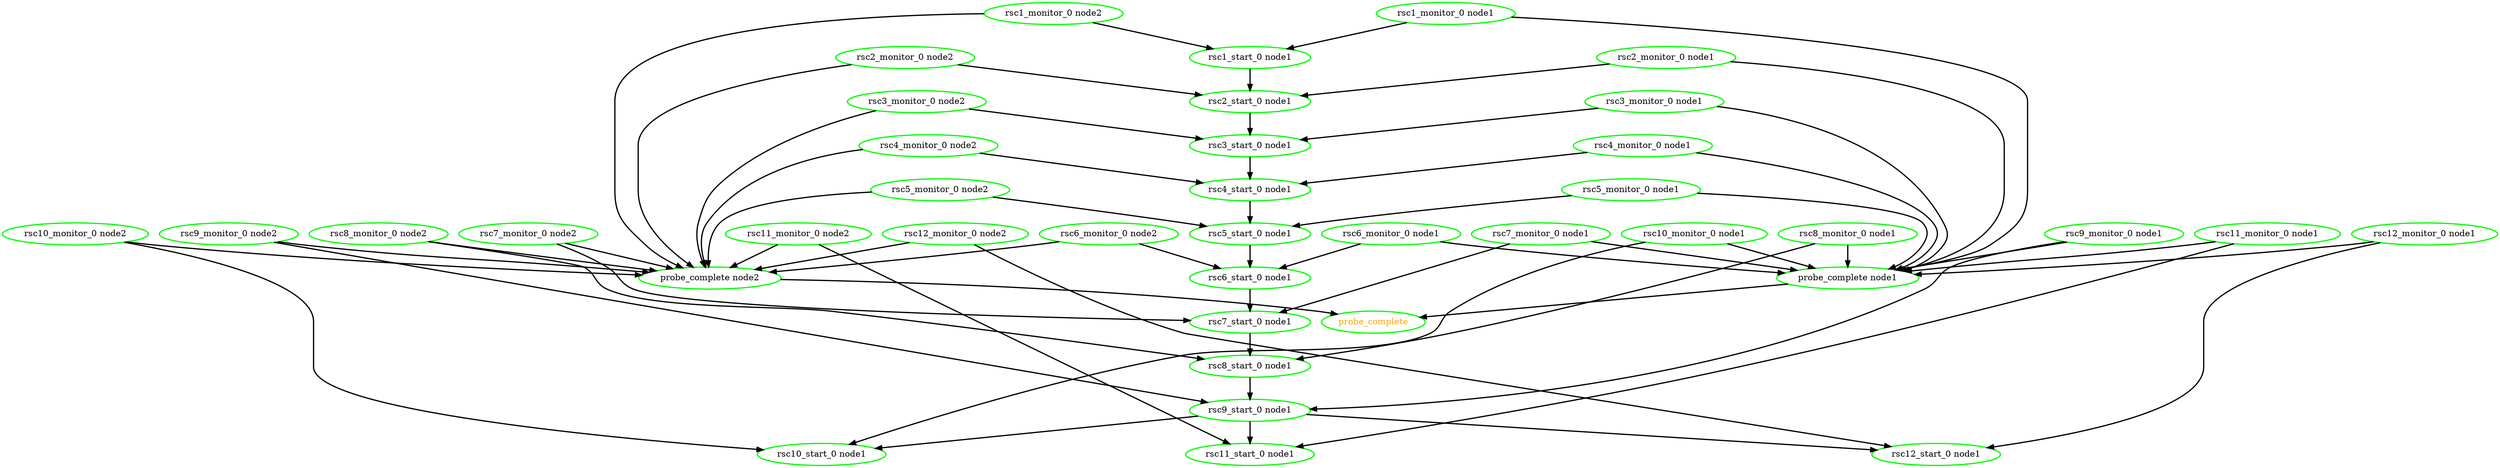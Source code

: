 digraph "g" {
"probe_complete node1" -> "probe_complete" [ style = bold]
"probe_complete node1" [ style=bold color="green" fontcolor="black"]
"probe_complete node2" -> "probe_complete" [ style = bold]
"probe_complete node2" [ style=bold color="green" fontcolor="black"]
"probe_complete" [ style=bold color="green" fontcolor="orange"]
"rsc10_monitor_0 node1" -> "probe_complete node1" [ style = bold]
"rsc10_monitor_0 node1" -> "rsc10_start_0 node1" [ style = bold]
"rsc10_monitor_0 node1" [ style=bold color="green" fontcolor="black"]
"rsc10_monitor_0 node2" -> "probe_complete node2" [ style = bold]
"rsc10_monitor_0 node2" -> "rsc10_start_0 node1" [ style = bold]
"rsc10_monitor_0 node2" [ style=bold color="green" fontcolor="black"]
"rsc10_start_0 node1" [ style=bold color="green" fontcolor="black"]
"rsc11_monitor_0 node1" -> "probe_complete node1" [ style = bold]
"rsc11_monitor_0 node1" -> "rsc11_start_0 node1" [ style = bold]
"rsc11_monitor_0 node1" [ style=bold color="green" fontcolor="black"]
"rsc11_monitor_0 node2" -> "probe_complete node2" [ style = bold]
"rsc11_monitor_0 node2" -> "rsc11_start_0 node1" [ style = bold]
"rsc11_monitor_0 node2" [ style=bold color="green" fontcolor="black"]
"rsc11_start_0 node1" [ style=bold color="green" fontcolor="black"]
"rsc12_monitor_0 node1" -> "probe_complete node1" [ style = bold]
"rsc12_monitor_0 node1" -> "rsc12_start_0 node1" [ style = bold]
"rsc12_monitor_0 node1" [ style=bold color="green" fontcolor="black"]
"rsc12_monitor_0 node2" -> "probe_complete node2" [ style = bold]
"rsc12_monitor_0 node2" -> "rsc12_start_0 node1" [ style = bold]
"rsc12_monitor_0 node2" [ style=bold color="green" fontcolor="black"]
"rsc12_start_0 node1" [ style=bold color="green" fontcolor="black"]
"rsc1_monitor_0 node1" -> "probe_complete node1" [ style = bold]
"rsc1_monitor_0 node1" -> "rsc1_start_0 node1" [ style = bold]
"rsc1_monitor_0 node1" [ style=bold color="green" fontcolor="black"]
"rsc1_monitor_0 node2" -> "probe_complete node2" [ style = bold]
"rsc1_monitor_0 node2" -> "rsc1_start_0 node1" [ style = bold]
"rsc1_monitor_0 node2" [ style=bold color="green" fontcolor="black"]
"rsc1_start_0 node1" -> "rsc2_start_0 node1" [ style = bold]
"rsc1_start_0 node1" [ style=bold color="green" fontcolor="black"]
"rsc2_monitor_0 node1" -> "probe_complete node1" [ style = bold]
"rsc2_monitor_0 node1" -> "rsc2_start_0 node1" [ style = bold]
"rsc2_monitor_0 node1" [ style=bold color="green" fontcolor="black"]
"rsc2_monitor_0 node2" -> "probe_complete node2" [ style = bold]
"rsc2_monitor_0 node2" -> "rsc2_start_0 node1" [ style = bold]
"rsc2_monitor_0 node2" [ style=bold color="green" fontcolor="black"]
"rsc2_start_0 node1" -> "rsc3_start_0 node1" [ style = bold]
"rsc2_start_0 node1" [ style=bold color="green" fontcolor="black"]
"rsc3_monitor_0 node1" -> "probe_complete node1" [ style = bold]
"rsc3_monitor_0 node1" -> "rsc3_start_0 node1" [ style = bold]
"rsc3_monitor_0 node1" [ style=bold color="green" fontcolor="black"]
"rsc3_monitor_0 node2" -> "probe_complete node2" [ style = bold]
"rsc3_monitor_0 node2" -> "rsc3_start_0 node1" [ style = bold]
"rsc3_monitor_0 node2" [ style=bold color="green" fontcolor="black"]
"rsc3_start_0 node1" -> "rsc4_start_0 node1" [ style = bold]
"rsc3_start_0 node1" [ style=bold color="green" fontcolor="black"]
"rsc4_monitor_0 node1" -> "probe_complete node1" [ style = bold]
"rsc4_monitor_0 node1" -> "rsc4_start_0 node1" [ style = bold]
"rsc4_monitor_0 node1" [ style=bold color="green" fontcolor="black"]
"rsc4_monitor_0 node2" -> "probe_complete node2" [ style = bold]
"rsc4_monitor_0 node2" -> "rsc4_start_0 node1" [ style = bold]
"rsc4_monitor_0 node2" [ style=bold color="green" fontcolor="black"]
"rsc4_start_0 node1" -> "rsc5_start_0 node1" [ style = bold]
"rsc4_start_0 node1" [ style=bold color="green" fontcolor="black"]
"rsc5_monitor_0 node1" -> "probe_complete node1" [ style = bold]
"rsc5_monitor_0 node1" -> "rsc5_start_0 node1" [ style = bold]
"rsc5_monitor_0 node1" [ style=bold color="green" fontcolor="black"]
"rsc5_monitor_0 node2" -> "probe_complete node2" [ style = bold]
"rsc5_monitor_0 node2" -> "rsc5_start_0 node1" [ style = bold]
"rsc5_monitor_0 node2" [ style=bold color="green" fontcolor="black"]
"rsc5_start_0 node1" -> "rsc6_start_0 node1" [ style = bold]
"rsc5_start_0 node1" [ style=bold color="green" fontcolor="black"]
"rsc6_monitor_0 node1" -> "probe_complete node1" [ style = bold]
"rsc6_monitor_0 node1" -> "rsc6_start_0 node1" [ style = bold]
"rsc6_monitor_0 node1" [ style=bold color="green" fontcolor="black"]
"rsc6_monitor_0 node2" -> "probe_complete node2" [ style = bold]
"rsc6_monitor_0 node2" -> "rsc6_start_0 node1" [ style = bold]
"rsc6_monitor_0 node2" [ style=bold color="green" fontcolor="black"]
"rsc6_start_0 node1" -> "rsc7_start_0 node1" [ style = bold]
"rsc6_start_0 node1" [ style=bold color="green" fontcolor="black"]
"rsc7_monitor_0 node1" -> "probe_complete node1" [ style = bold]
"rsc7_monitor_0 node1" -> "rsc7_start_0 node1" [ style = bold]
"rsc7_monitor_0 node1" [ style=bold color="green" fontcolor="black"]
"rsc7_monitor_0 node2" -> "probe_complete node2" [ style = bold]
"rsc7_monitor_0 node2" -> "rsc7_start_0 node1" [ style = bold]
"rsc7_monitor_0 node2" [ style=bold color="green" fontcolor="black"]
"rsc7_start_0 node1" -> "rsc8_start_0 node1" [ style = bold]
"rsc7_start_0 node1" [ style=bold color="green" fontcolor="black"]
"rsc8_monitor_0 node1" -> "probe_complete node1" [ style = bold]
"rsc8_monitor_0 node1" -> "rsc8_start_0 node1" [ style = bold]
"rsc8_monitor_0 node1" [ style=bold color="green" fontcolor="black"]
"rsc8_monitor_0 node2" -> "probe_complete node2" [ style = bold]
"rsc8_monitor_0 node2" -> "rsc8_start_0 node1" [ style = bold]
"rsc8_monitor_0 node2" [ style=bold color="green" fontcolor="black"]
"rsc8_start_0 node1" -> "rsc9_start_0 node1" [ style = bold]
"rsc8_start_0 node1" [ style=bold color="green" fontcolor="black"]
"rsc9_monitor_0 node1" -> "probe_complete node1" [ style = bold]
"rsc9_monitor_0 node1" -> "rsc9_start_0 node1" [ style = bold]
"rsc9_monitor_0 node1" [ style=bold color="green" fontcolor="black"]
"rsc9_monitor_0 node2" -> "probe_complete node2" [ style = bold]
"rsc9_monitor_0 node2" -> "rsc9_start_0 node1" [ style = bold]
"rsc9_monitor_0 node2" [ style=bold color="green" fontcolor="black"]
"rsc9_start_0 node1" -> "rsc10_start_0 node1" [ style = bold]
"rsc9_start_0 node1" -> "rsc11_start_0 node1" [ style = bold]
"rsc9_start_0 node1" -> "rsc12_start_0 node1" [ style = bold]
"rsc9_start_0 node1" [ style=bold color="green" fontcolor="black"]
}
